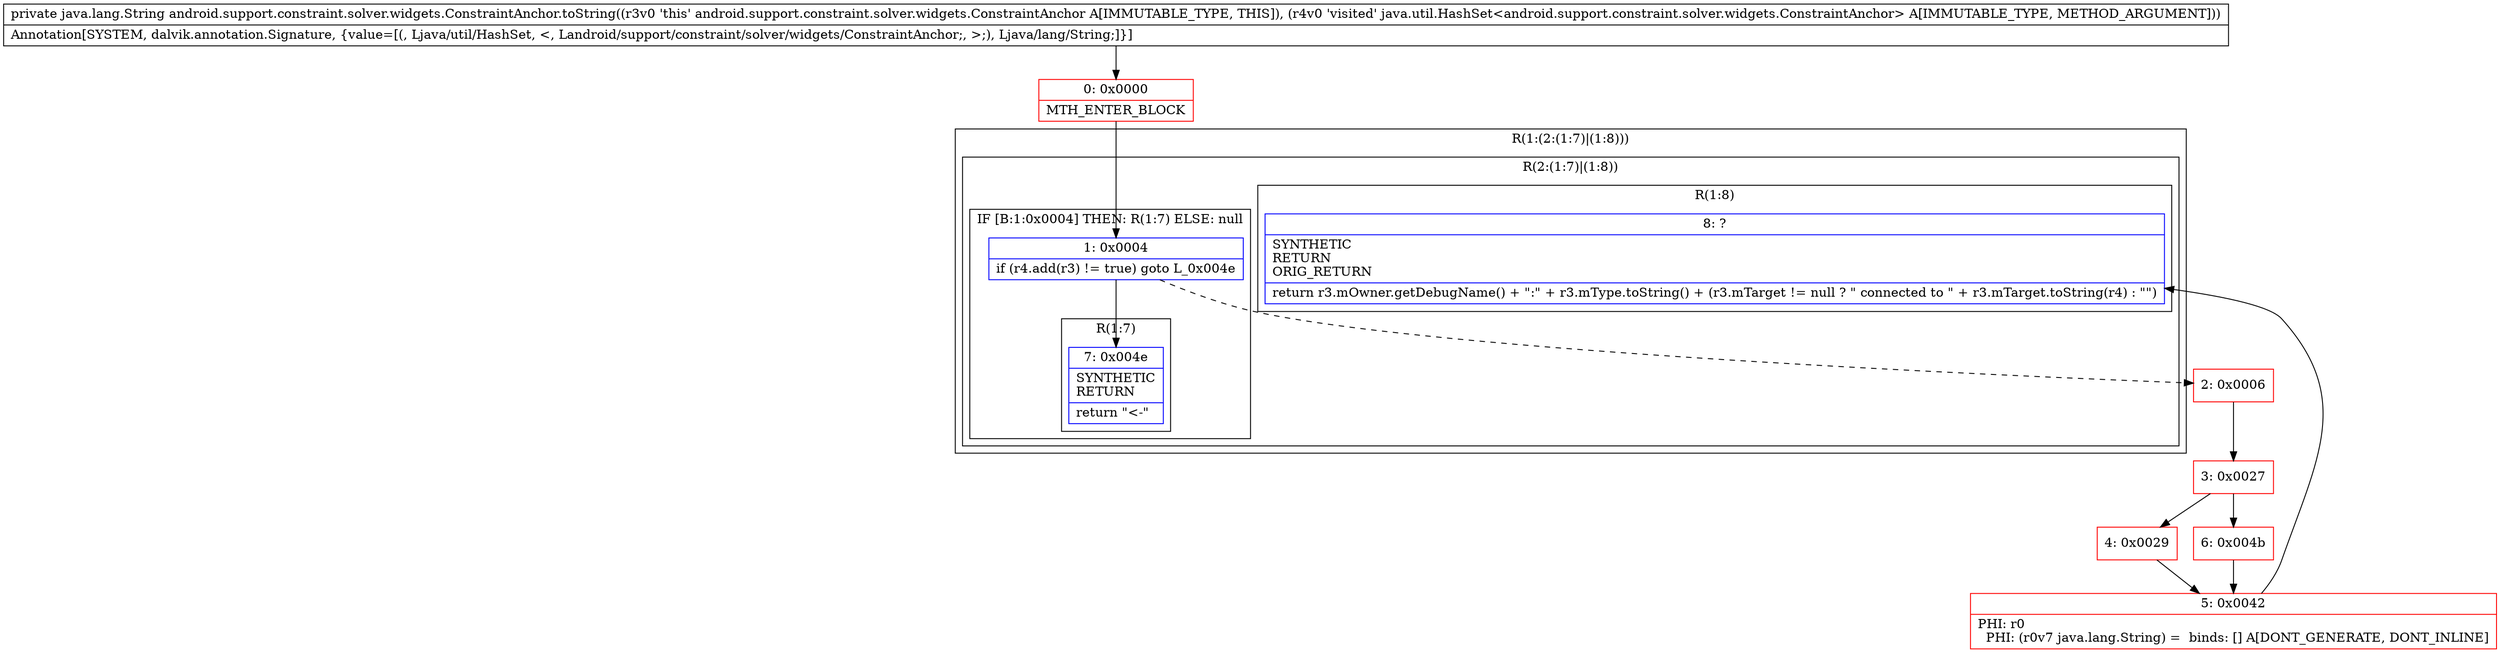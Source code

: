 digraph "CFG forandroid.support.constraint.solver.widgets.ConstraintAnchor.toString(Ljava\/util\/HashSet;)Ljava\/lang\/String;" {
subgraph cluster_Region_952409598 {
label = "R(1:(2:(1:7)|(1:8)))";
node [shape=record,color=blue];
subgraph cluster_Region_1624914857 {
label = "R(2:(1:7)|(1:8))";
node [shape=record,color=blue];
subgraph cluster_IfRegion_2128657157 {
label = "IF [B:1:0x0004] THEN: R(1:7) ELSE: null";
node [shape=record,color=blue];
Node_1 [shape=record,label="{1\:\ 0x0004|if (r4.add(r3) != true) goto L_0x004e\l}"];
subgraph cluster_Region_950570481 {
label = "R(1:7)";
node [shape=record,color=blue];
Node_7 [shape=record,label="{7\:\ 0x004e|SYNTHETIC\lRETURN\l|return \"\<\-\"\l}"];
}
}
subgraph cluster_Region_614456439 {
label = "R(1:8)";
node [shape=record,color=blue];
Node_8 [shape=record,label="{8\:\ ?|SYNTHETIC\lRETURN\lORIG_RETURN\l|return r3.mOwner.getDebugName() + \":\" + r3.mType.toString() + (r3.mTarget != null ? \" connected to \" + r3.mTarget.toString(r4) : \"\")\l}"];
}
}
}
Node_0 [shape=record,color=red,label="{0\:\ 0x0000|MTH_ENTER_BLOCK\l}"];
Node_2 [shape=record,color=red,label="{2\:\ 0x0006}"];
Node_3 [shape=record,color=red,label="{3\:\ 0x0027}"];
Node_4 [shape=record,color=red,label="{4\:\ 0x0029}"];
Node_5 [shape=record,color=red,label="{5\:\ 0x0042|PHI: r0 \l  PHI: (r0v7 java.lang.String) =  binds: [] A[DONT_GENERATE, DONT_INLINE]\l}"];
Node_6 [shape=record,color=red,label="{6\:\ 0x004b}"];
MethodNode[shape=record,label="{private java.lang.String android.support.constraint.solver.widgets.ConstraintAnchor.toString((r3v0 'this' android.support.constraint.solver.widgets.ConstraintAnchor A[IMMUTABLE_TYPE, THIS]), (r4v0 'visited' java.util.HashSet\<android.support.constraint.solver.widgets.ConstraintAnchor\> A[IMMUTABLE_TYPE, METHOD_ARGUMENT]))  | Annotation[SYSTEM, dalvik.annotation.Signature, \{value=[(, Ljava\/util\/HashSet, \<, Landroid\/support\/constraint\/solver\/widgets\/ConstraintAnchor;, \>;), Ljava\/lang\/String;]\}]\l}"];
MethodNode -> Node_0;
Node_1 -> Node_2[style=dashed];
Node_1 -> Node_7;
Node_0 -> Node_1;
Node_2 -> Node_3;
Node_3 -> Node_4;
Node_3 -> Node_6;
Node_4 -> Node_5;
Node_5 -> Node_8;
Node_6 -> Node_5;
}

